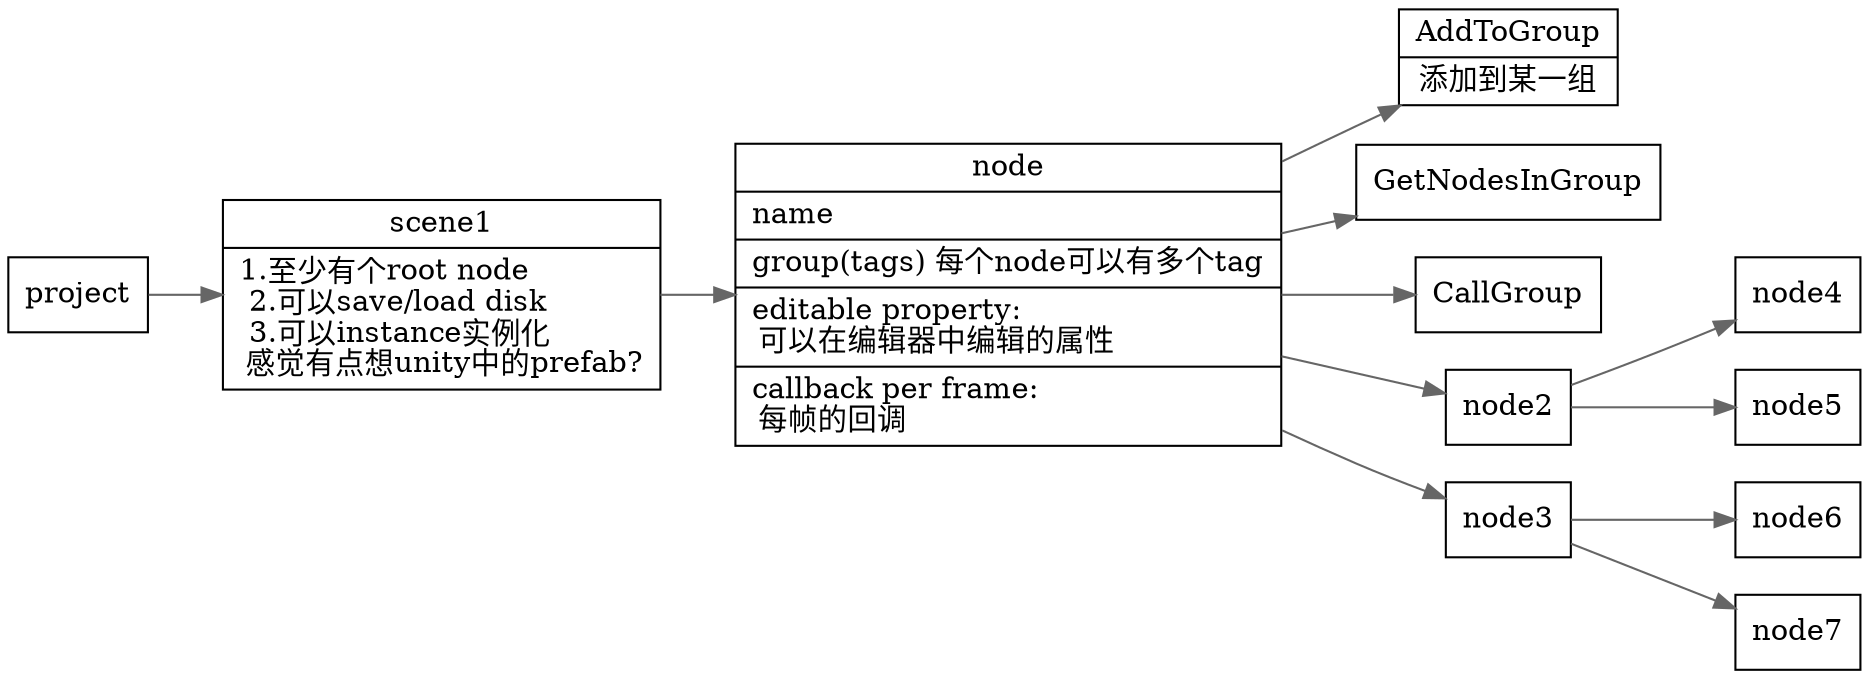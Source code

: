 digraph nodetree {
  node[shape=box];
  edge[color=gray40];
  newrank=true;
  rankdir=LR;
  node1[
    shape="record";
    label="{{
      node|
      name\l|
      group(tags) 每个node可以有多个tag\l|
      editable property:\l 可以在编辑器中编辑的属性\l|
      callback per frame:\l 每帧的回调\l
    }}";
  ];
  AddToGroup[
    shape="record";
    label="{{
      AddToGroup|
      添加到某一组
    }}";
  ];
  node1 -> {
    AddToGroup;
    GetNodesInGroup;
    CallGroup
  }
  scene1[
    shape="record";
    label="{{
      scene1|
      1.至少有个root node\l
      2.可以save/load disk\l
      3.可以instance实例化\l
      感觉有点想unity中的prefab?\l
    }}";
  ];
  node1 -> {node2;node3;}
  node2 -> {node4;node5;}
  node3 -> {node6;node7;}
  project -> scene1 -> node1;
}
